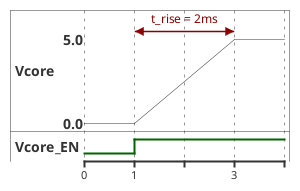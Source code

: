 {
  "sha1": "m3sdq38ove3839qc61agz61nj5uz7e7",
  "insertion": {
    "when": "2024-06-03T18:59:34.852Z",
    "url": "https://forum.plantuml.net/16197/timing-diagram-adding-double-arrows-to-analog-signal-type",
    "user": "plantuml@gmail.com"
  }
}
@startuml
analog "Vcore" as VDD
binary "Vcore_EN" as VDD_EN

@VDD
0 is 0
1 is 0
3 is 5

@VDD_EN
1 is high

VDD@1 <-> @3: t_rise = 2ms

@enduml
